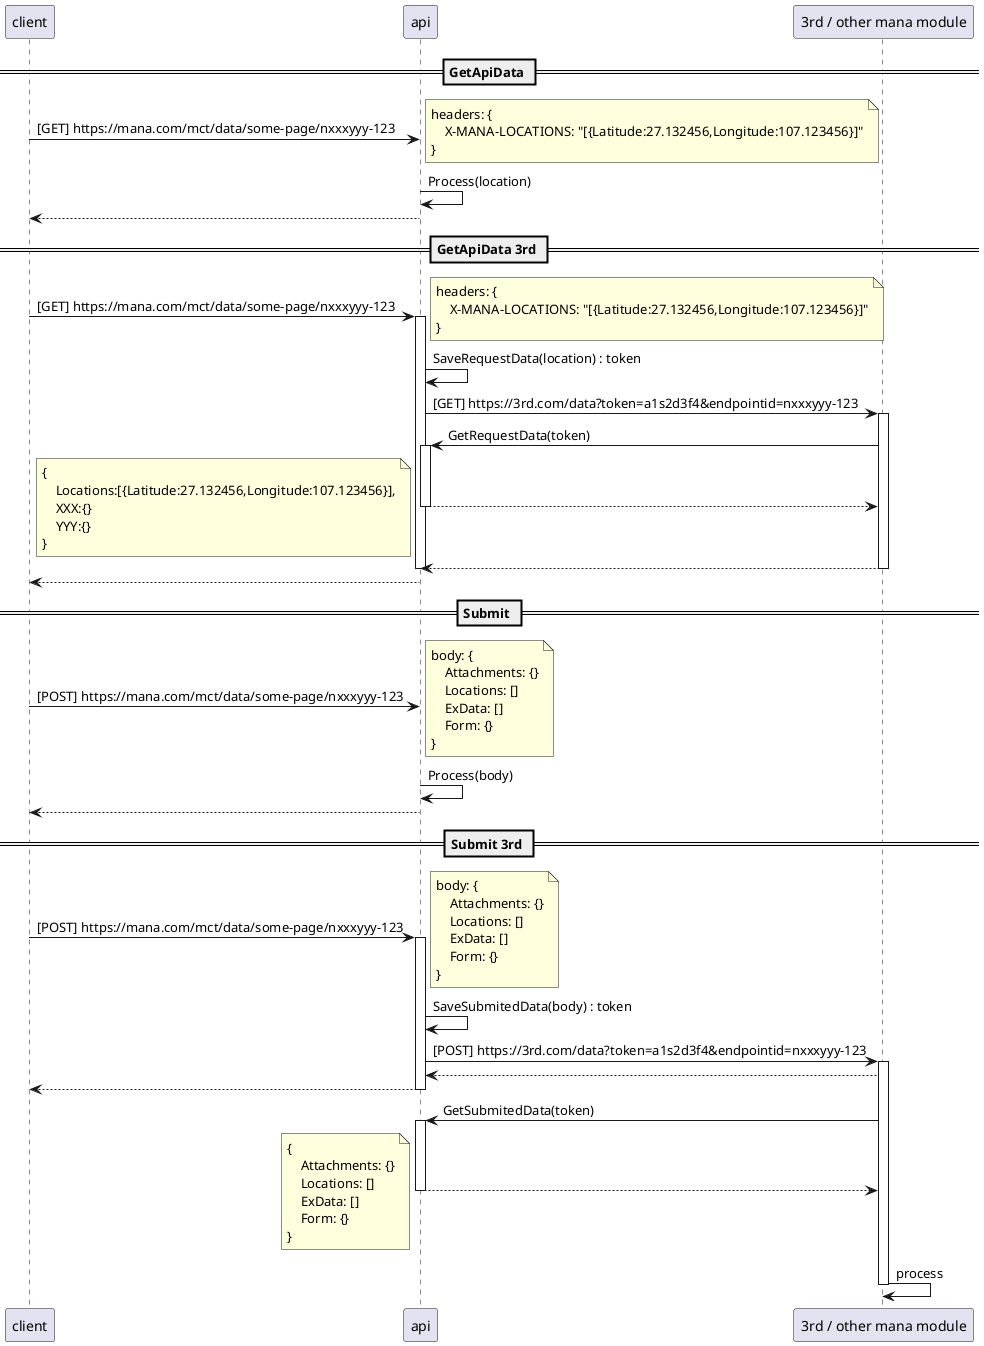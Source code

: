 @startuml sequence

participant client
participant api
participant "3rd / other mana module" as 3rd

== GetApiData ==

client -> api : [GET] https://mana.com/mct/data/some-page/nxxxyyy-123
note right
headers: {
    X-MANA-LOCATIONS: "[{Latitude:27.132456,Longitude:107.123456}]"
}
endnote
api -> api : Process(location)
client <-- api

== GetApiData 3rd ==

client -> api : [GET] https://mana.com/mct/data/some-page/nxxxyyy-123
activate api
note right
headers: {
    X-MANA-LOCATIONS: "[{Latitude:27.132456,Longitude:107.123456}]"
}
endnote
api -> api : SaveRequestData(location) : token
api -> 3rd : [GET] https://3rd.com/data?token=a1s2d3f4&endpointid=nxxxyyy-123
activate 3rd
api <- 3rd : GetRequestData(token)
activate api
api --> 3rd
note left
{
    Locations:[{Latitude:27.132456,Longitude:107.123456}],
    XXX:{}
    YYY:{}
}
endnote
deactivate
api <-- 3rd
deactivate
deactivate
client <-- api

== Submit ==

client -> api : [POST] https://mana.com/mct/data/some-page/nxxxyyy-123
note right
body: {
    Attachments: {}
    Locations: []
    ExData: []
    Form: {}
}
endnote
api -> api : Process(body)
client <-- api

== Submit 3rd ==

client -> api : [POST] https://mana.com/mct/data/some-page/nxxxyyy-123
activate api
note right
body: {
    Attachments: {}
    Locations: []
    ExData: []
    Form: {}
}
endnote
api -> api : SaveSubmitedData(body) : token
api -> 3rd : [POST] https://3rd.com/data?token=a1s2d3f4&endpointid=nxxxyyy-123
activate 3rd
api <-- 3rd
client <-- api
deactivate api
api <- 3rd : GetSubmitedData(token)
activate api
api --> 3rd
note left
{
    Attachments: {}
    Locations: []
    ExData: []
    Form: {}
}
endnote
deactivate api
3rd -> 3rd : process
deactivate 3rd

@enduml